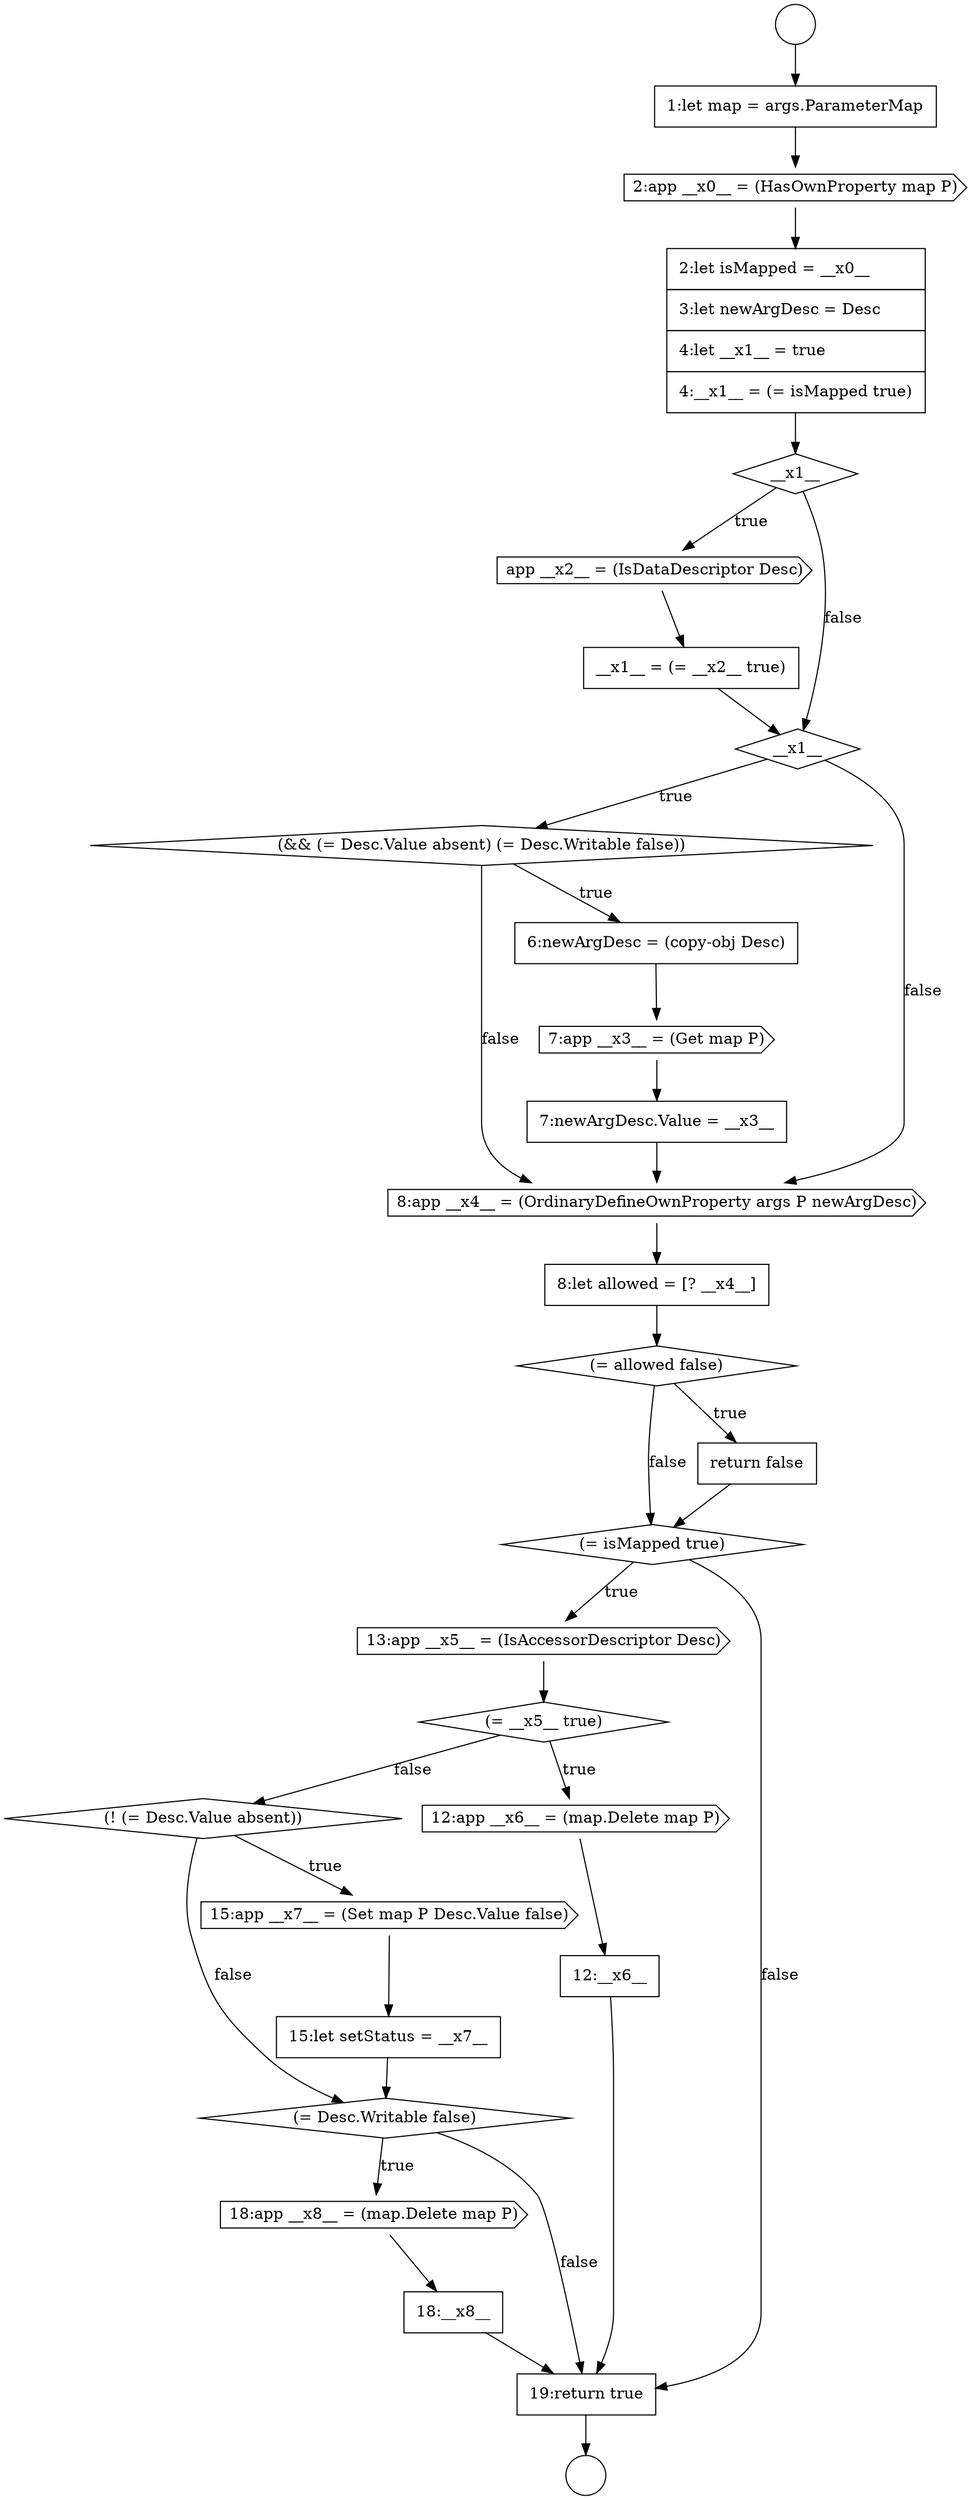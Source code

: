digraph {
  node2495 [shape=none, margin=0, label=<<font color="black">
    <table border="0" cellborder="1" cellspacing="0" cellpadding="10">
      <tr><td align="left">12:__x6__</td></tr>
    </table>
  </font>> color="black" fillcolor="white" style=filled]
  node2476 [shape=none, margin=0, label=<<font color="black">
    <table border="0" cellborder="1" cellspacing="0" cellpadding="10">
      <tr><td align="left">1:let map = args.ParameterMap</td></tr>
    </table>
  </font>> color="black" fillcolor="white" style=filled]
  node2491 [shape=diamond, label=<<font color="black">(= isMapped true)</font>> color="black" fillcolor="white" style=filled]
  node2483 [shape=diamond, label=<<font color="black">(&amp;&amp; (= Desc.Value absent) (= Desc.Writable false))</font>> color="black" fillcolor="white" style=filled]
  node2496 [shape=diamond, label=<<font color="black">(! (= Desc.Value absent))</font>> color="black" fillcolor="white" style=filled]
  node2498 [shape=none, margin=0, label=<<font color="black">
    <table border="0" cellborder="1" cellspacing="0" cellpadding="10">
      <tr><td align="left">15:let setStatus = __x7__</td></tr>
    </table>
  </font>> color="black" fillcolor="white" style=filled]
  node2489 [shape=diamond, label=<<font color="black">(= allowed false)</font>> color="black" fillcolor="white" style=filled]
  node2474 [shape=circle label=" " color="black" fillcolor="white" style=filled]
  node2481 [shape=none, margin=0, label=<<font color="black">
    <table border="0" cellborder="1" cellspacing="0" cellpadding="10">
      <tr><td align="left">__x1__ = (= __x2__ true)</td></tr>
    </table>
  </font>> color="black" fillcolor="white" style=filled]
  node2486 [shape=none, margin=0, label=<<font color="black">
    <table border="0" cellborder="1" cellspacing="0" cellpadding="10">
      <tr><td align="left">7:newArgDesc.Value = __x3__</td></tr>
    </table>
  </font>> color="black" fillcolor="white" style=filled]
  node2500 [shape=cds, label=<<font color="black">18:app __x8__ = (map.Delete map P)</font>> color="black" fillcolor="white" style=filled]
  node2499 [shape=diamond, label=<<font color="black">(= Desc.Writable false)</font>> color="black" fillcolor="white" style=filled]
  node2480 [shape=cds, label=<<font color="black">app __x2__ = (IsDataDescriptor Desc)</font>> color="black" fillcolor="white" style=filled]
  node2501 [shape=none, margin=0, label=<<font color="black">
    <table border="0" cellborder="1" cellspacing="0" cellpadding="10">
      <tr><td align="left">18:__x8__</td></tr>
    </table>
  </font>> color="black" fillcolor="white" style=filled]
  node2488 [shape=none, margin=0, label=<<font color="black">
    <table border="0" cellborder="1" cellspacing="0" cellpadding="10">
      <tr><td align="left">8:let allowed = [? __x4__]</td></tr>
    </table>
  </font>> color="black" fillcolor="white" style=filled]
  node2477 [shape=cds, label=<<font color="black">2:app __x0__ = (HasOwnProperty map P)</font>> color="black" fillcolor="white" style=filled]
  node2492 [shape=cds, label=<<font color="black">13:app __x5__ = (IsAccessorDescriptor Desc)</font>> color="black" fillcolor="white" style=filled]
  node2487 [shape=cds, label=<<font color="black">8:app __x4__ = (OrdinaryDefineOwnProperty args P newArgDesc)</font>> color="black" fillcolor="white" style=filled]
  node2497 [shape=cds, label=<<font color="black">15:app __x7__ = (Set map P Desc.Value false)</font>> color="black" fillcolor="white" style=filled]
  node2482 [shape=diamond, label=<<font color="black">__x1__</font>> color="black" fillcolor="white" style=filled]
  node2478 [shape=none, margin=0, label=<<font color="black">
    <table border="0" cellborder="1" cellspacing="0" cellpadding="10">
      <tr><td align="left">2:let isMapped = __x0__</td></tr>
      <tr><td align="left">3:let newArgDesc = Desc</td></tr>
      <tr><td align="left">4:let __x1__ = true</td></tr>
      <tr><td align="left">4:__x1__ = (= isMapped true)</td></tr>
    </table>
  </font>> color="black" fillcolor="white" style=filled]
  node2493 [shape=diamond, label=<<font color="black">(= __x5__ true)</font>> color="black" fillcolor="white" style=filled]
  node2479 [shape=diamond, label=<<font color="black">__x1__</font>> color="black" fillcolor="white" style=filled]
  node2490 [shape=none, margin=0, label=<<font color="black">
    <table border="0" cellborder="1" cellspacing="0" cellpadding="10">
      <tr><td align="left">return false</td></tr>
    </table>
  </font>> color="black" fillcolor="white" style=filled]
  node2475 [shape=circle label=" " color="black" fillcolor="white" style=filled]
  node2494 [shape=cds, label=<<font color="black">12:app __x6__ = (map.Delete map P)</font>> color="black" fillcolor="white" style=filled]
  node2502 [shape=none, margin=0, label=<<font color="black">
    <table border="0" cellborder="1" cellspacing="0" cellpadding="10">
      <tr><td align="left">19:return true</td></tr>
    </table>
  </font>> color="black" fillcolor="white" style=filled]
  node2485 [shape=cds, label=<<font color="black">7:app __x3__ = (Get map P)</font>> color="black" fillcolor="white" style=filled]
  node2484 [shape=none, margin=0, label=<<font color="black">
    <table border="0" cellborder="1" cellspacing="0" cellpadding="10">
      <tr><td align="left">6:newArgDesc = (copy-obj Desc)</td></tr>
    </table>
  </font>> color="black" fillcolor="white" style=filled]
  node2495 -> node2502 [ color="black"]
  node2497 -> node2498 [ color="black"]
  node2482 -> node2483 [label=<<font color="black">true</font>> color="black"]
  node2482 -> node2487 [label=<<font color="black">false</font>> color="black"]
  node2500 -> node2501 [ color="black"]
  node2501 -> node2502 [ color="black"]
  node2476 -> node2477 [ color="black"]
  node2491 -> node2492 [label=<<font color="black">true</font>> color="black"]
  node2491 -> node2502 [label=<<font color="black">false</font>> color="black"]
  node2479 -> node2480 [label=<<font color="black">true</font>> color="black"]
  node2479 -> node2482 [label=<<font color="black">false</font>> color="black"]
  node2496 -> node2497 [label=<<font color="black">true</font>> color="black"]
  node2496 -> node2499 [label=<<font color="black">false</font>> color="black"]
  node2490 -> node2491 [ color="black"]
  node2478 -> node2479 [ color="black"]
  node2488 -> node2489 [ color="black"]
  node2477 -> node2478 [ color="black"]
  node2494 -> node2495 [ color="black"]
  node2487 -> node2488 [ color="black"]
  node2481 -> node2482 [ color="black"]
  node2502 -> node2475 [ color="black"]
  node2489 -> node2490 [label=<<font color="black">true</font>> color="black"]
  node2489 -> node2491 [label=<<font color="black">false</font>> color="black"]
  node2492 -> node2493 [ color="black"]
  node2480 -> node2481 [ color="black"]
  node2485 -> node2486 [ color="black"]
  node2483 -> node2484 [label=<<font color="black">true</font>> color="black"]
  node2483 -> node2487 [label=<<font color="black">false</font>> color="black"]
  node2499 -> node2500 [label=<<font color="black">true</font>> color="black"]
  node2499 -> node2502 [label=<<font color="black">false</font>> color="black"]
  node2493 -> node2494 [label=<<font color="black">true</font>> color="black"]
  node2493 -> node2496 [label=<<font color="black">false</font>> color="black"]
  node2486 -> node2487 [ color="black"]
  node2484 -> node2485 [ color="black"]
  node2474 -> node2476 [ color="black"]
  node2498 -> node2499 [ color="black"]
}
